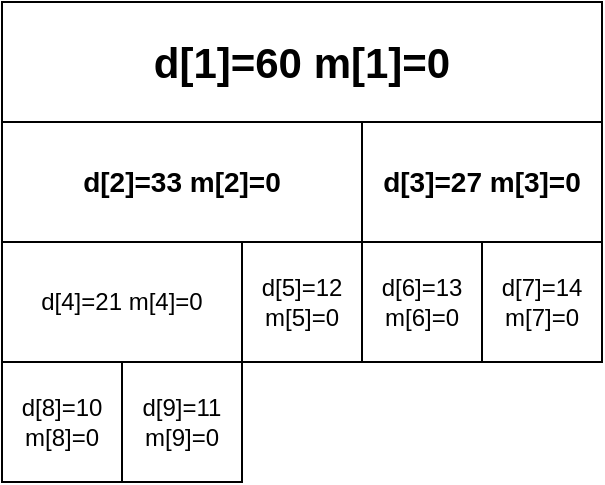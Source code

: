 <mxfile version="20.2.5" type="github">
  <diagram id="9edvrSUWrmSlcZn-se-Z" name="第 1 页">
    <mxGraphModel dx="539" dy="327" grid="1" gridSize="10" guides="1" tooltips="1" connect="1" arrows="1" fold="1" page="1" pageScale="1" pageWidth="827" pageHeight="1169" math="0" shadow="0">
      <root>
        <mxCell id="0" />
        <mxCell id="1" parent="0" />
        <mxCell id="bQWMT__8ahmgp1ui6LJc-14" value="&lt;span style=&quot;font-size: 21px;&quot;&gt;&lt;font style=&quot;font-size: 21px;&quot;&gt;d[1]=60 m[1]=0&lt;/font&gt;&lt;/span&gt;" style="rounded=0;whiteSpace=wrap;html=1;fontSize=21;fontStyle=1" vertex="1" parent="1">
          <mxGeometry x="240" y="320" width="300" height="60" as="geometry" />
        </mxCell>
        <mxCell id="bQWMT__8ahmgp1ui6LJc-15" value="d[2]=33 m[2]=0" style="whiteSpace=wrap;html=1;rounded=0;fontStyle=1;fontSize=14;" vertex="1" parent="1">
          <mxGeometry x="240" y="380" width="180" height="60" as="geometry" />
        </mxCell>
        <mxCell id="bQWMT__8ahmgp1ui6LJc-17" value="d[3]=27 m[3]=0" style="whiteSpace=wrap;html=1;rounded=0;fontStyle=1;fontSize=14;" vertex="1" parent="1">
          <mxGeometry x="420" y="380" width="120" height="60" as="geometry" />
        </mxCell>
        <mxCell id="bQWMT__8ahmgp1ui6LJc-22" value="d[4]=21 m[4]=0" style="whiteSpace=wrap;html=1;rounded=0;" vertex="1" parent="1">
          <mxGeometry x="240" y="440" width="120" height="60" as="geometry" />
        </mxCell>
        <mxCell id="bQWMT__8ahmgp1ui6LJc-26" value="d[5]=12 m[5]=0" style="whiteSpace=wrap;html=1;rounded=0;" vertex="1" parent="1">
          <mxGeometry x="360" y="440" width="60" height="60" as="geometry" />
        </mxCell>
        <mxCell id="bQWMT__8ahmgp1ui6LJc-30" value="d[7]=14 m[7]=0" style="whiteSpace=wrap;html=1;rounded=0;" vertex="1" parent="1">
          <mxGeometry x="480" y="440" width="60" height="60" as="geometry" />
        </mxCell>
        <mxCell id="bQWMT__8ahmgp1ui6LJc-35" value="d[6]=13 m[6]=0" style="whiteSpace=wrap;html=1;rounded=0;" vertex="1" parent="1">
          <mxGeometry x="420" y="440" width="60" height="60" as="geometry" />
        </mxCell>
        <mxCell id="bQWMT__8ahmgp1ui6LJc-37" value="d[8]=10 m[8]=0" style="whiteSpace=wrap;html=1;rounded=0;" vertex="1" parent="1">
          <mxGeometry x="240" y="500" width="60" height="60" as="geometry" />
        </mxCell>
        <mxCell id="bQWMT__8ahmgp1ui6LJc-39" value="d[9]=11 m[9]=0" style="whiteSpace=wrap;html=1;rounded=0;" vertex="1" parent="1">
          <mxGeometry x="300" y="500" width="60" height="60" as="geometry" />
        </mxCell>
      </root>
    </mxGraphModel>
  </diagram>
</mxfile>
